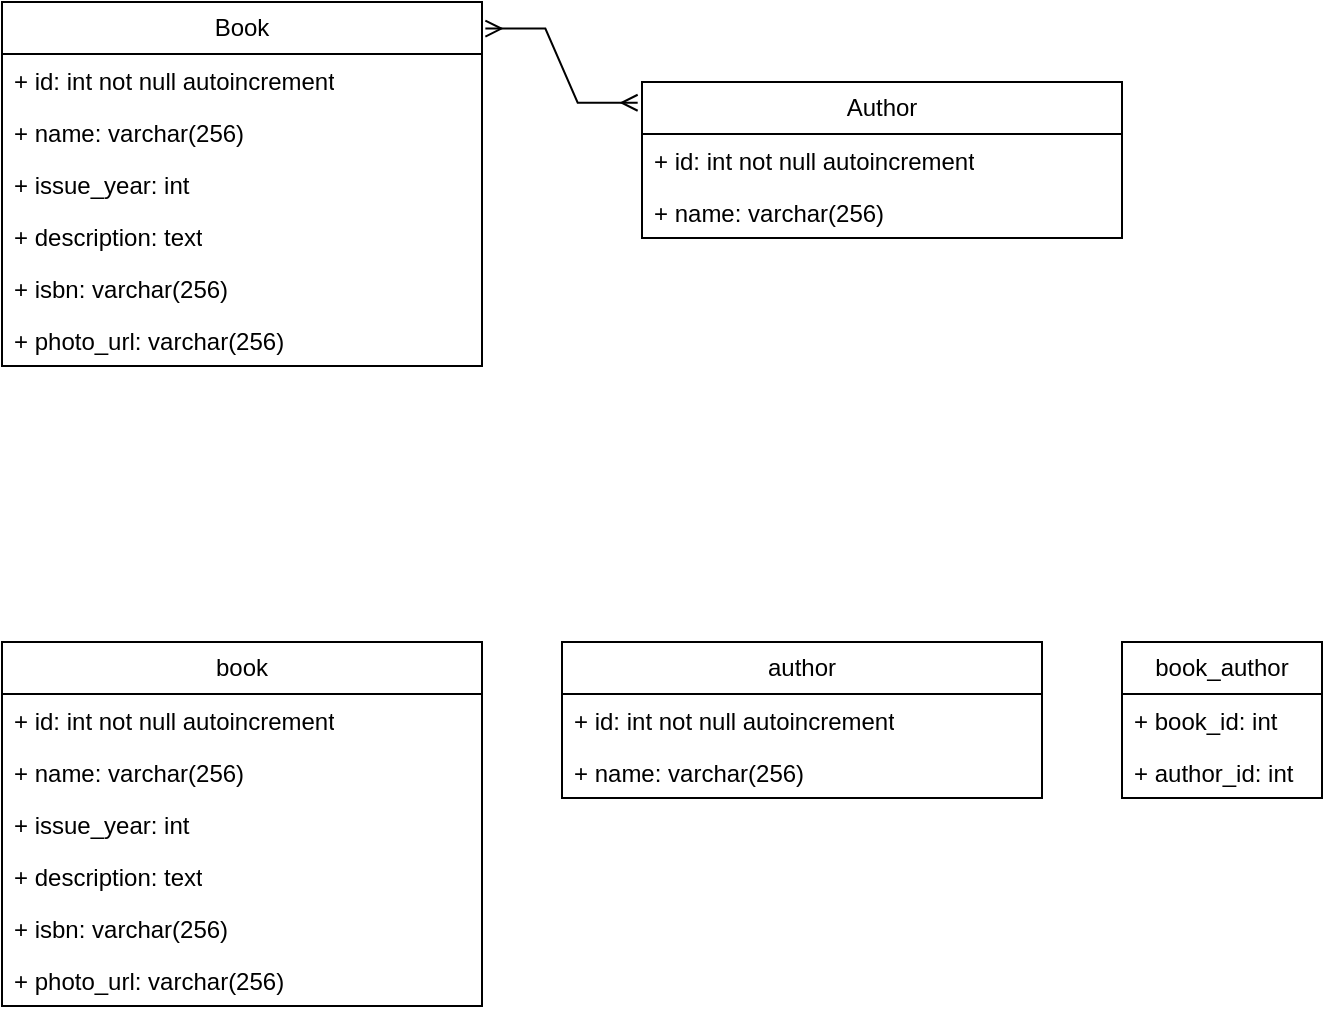 <mxfile version="28.2.0" pages="2">
  <diagram name="Страница — 1" id="yJvyznd_cEM58fulqauW">
    <mxGraphModel dx="1091" dy="728" grid="1" gridSize="10" guides="1" tooltips="1" connect="1" arrows="1" fold="1" page="0" pageScale="1" pageWidth="827" pageHeight="1169" math="0" shadow="0">
      <root>
        <mxCell id="0" />
        <mxCell id="1" parent="0" />
        <mxCell id="CcmU1BD55SaJfATR-RXL-1" value="Book" style="swimlane;fontStyle=0;childLayout=stackLayout;horizontal=1;startSize=26;fillColor=none;horizontalStack=0;resizeParent=1;resizeParentMax=0;resizeLast=0;collapsible=1;marginBottom=0;whiteSpace=wrap;html=1;" vertex="1" parent="1">
          <mxGeometry x="80" y="200" width="240" height="182" as="geometry" />
        </mxCell>
        <mxCell id="CcmU1BD55SaJfATR-RXL-2" value="+ id: int not null autoincrement" style="text;strokeColor=none;fillColor=none;align=left;verticalAlign=top;spacingLeft=4;spacingRight=4;overflow=hidden;rotatable=0;points=[[0,0.5],[1,0.5]];portConstraint=eastwest;whiteSpace=wrap;html=1;" vertex="1" parent="CcmU1BD55SaJfATR-RXL-1">
          <mxGeometry y="26" width="240" height="26" as="geometry" />
        </mxCell>
        <mxCell id="CcmU1BD55SaJfATR-RXL-3" value="+ name: varchar(256)" style="text;strokeColor=none;fillColor=none;align=left;verticalAlign=top;spacingLeft=4;spacingRight=4;overflow=hidden;rotatable=0;points=[[0,0.5],[1,0.5]];portConstraint=eastwest;whiteSpace=wrap;html=1;" vertex="1" parent="CcmU1BD55SaJfATR-RXL-1">
          <mxGeometry y="52" width="240" height="26" as="geometry" />
        </mxCell>
        <mxCell id="CcmU1BD55SaJfATR-RXL-4" value="+ issue_year: int" style="text;strokeColor=none;fillColor=none;align=left;verticalAlign=top;spacingLeft=4;spacingRight=4;overflow=hidden;rotatable=0;points=[[0,0.5],[1,0.5]];portConstraint=eastwest;whiteSpace=wrap;html=1;" vertex="1" parent="CcmU1BD55SaJfATR-RXL-1">
          <mxGeometry y="78" width="240" height="26" as="geometry" />
        </mxCell>
        <mxCell id="CcmU1BD55SaJfATR-RXL-12" value="+ description: text" style="text;strokeColor=none;fillColor=none;align=left;verticalAlign=top;spacingLeft=4;spacingRight=4;overflow=hidden;rotatable=0;points=[[0,0.5],[1,0.5]];portConstraint=eastwest;whiteSpace=wrap;html=1;" vertex="1" parent="CcmU1BD55SaJfATR-RXL-1">
          <mxGeometry y="104" width="240" height="26" as="geometry" />
        </mxCell>
        <mxCell id="CcmU1BD55SaJfATR-RXL-13" value="+ isbn: varchar(256)" style="text;strokeColor=none;fillColor=none;align=left;verticalAlign=top;spacingLeft=4;spacingRight=4;overflow=hidden;rotatable=0;points=[[0,0.5],[1,0.5]];portConstraint=eastwest;whiteSpace=wrap;html=1;" vertex="1" parent="CcmU1BD55SaJfATR-RXL-1">
          <mxGeometry y="130" width="240" height="26" as="geometry" />
        </mxCell>
        <mxCell id="CcmU1BD55SaJfATR-RXL-14" value="+ photo_url: varchar(256)" style="text;strokeColor=none;fillColor=none;align=left;verticalAlign=top;spacingLeft=4;spacingRight=4;overflow=hidden;rotatable=0;points=[[0,0.5],[1,0.5]];portConstraint=eastwest;whiteSpace=wrap;html=1;" vertex="1" parent="CcmU1BD55SaJfATR-RXL-1">
          <mxGeometry y="156" width="240" height="26" as="geometry" />
        </mxCell>
        <mxCell id="CcmU1BD55SaJfATR-RXL-16" value="Author" style="swimlane;fontStyle=0;childLayout=stackLayout;horizontal=1;startSize=26;fillColor=none;horizontalStack=0;resizeParent=1;resizeParentMax=0;resizeLast=0;collapsible=1;marginBottom=0;whiteSpace=wrap;html=1;" vertex="1" parent="1">
          <mxGeometry x="400" y="240" width="240" height="78" as="geometry" />
        </mxCell>
        <mxCell id="CcmU1BD55SaJfATR-RXL-17" value="+ id: int not null autoincrement" style="text;strokeColor=none;fillColor=none;align=left;verticalAlign=top;spacingLeft=4;spacingRight=4;overflow=hidden;rotatable=0;points=[[0,0.5],[1,0.5]];portConstraint=eastwest;whiteSpace=wrap;html=1;" vertex="1" parent="CcmU1BD55SaJfATR-RXL-16">
          <mxGeometry y="26" width="240" height="26" as="geometry" />
        </mxCell>
        <mxCell id="CcmU1BD55SaJfATR-RXL-18" value="+ name: varchar(256)" style="text;strokeColor=none;fillColor=none;align=left;verticalAlign=top;spacingLeft=4;spacingRight=4;overflow=hidden;rotatable=0;points=[[0,0.5],[1,0.5]];portConstraint=eastwest;whiteSpace=wrap;html=1;" vertex="1" parent="CcmU1BD55SaJfATR-RXL-16">
          <mxGeometry y="52" width="240" height="26" as="geometry" />
        </mxCell>
        <mxCell id="CcmU1BD55SaJfATR-RXL-27" value="" style="edgeStyle=entityRelationEdgeStyle;fontSize=12;html=1;endArrow=ERmany;startArrow=ERmany;rounded=0;exitX=1.007;exitY=0.073;exitDx=0;exitDy=0;exitPerimeter=0;entryX=-0.009;entryY=0.133;entryDx=0;entryDy=0;entryPerimeter=0;" edge="1" parent="1" source="CcmU1BD55SaJfATR-RXL-1" target="CcmU1BD55SaJfATR-RXL-16">
          <mxGeometry width="100" height="100" relative="1" as="geometry">
            <mxPoint x="690" y="490" as="sourcePoint" />
            <mxPoint x="790" y="390" as="targetPoint" />
          </mxGeometry>
        </mxCell>
        <mxCell id="CcmU1BD55SaJfATR-RXL-34" value="book" style="swimlane;fontStyle=0;childLayout=stackLayout;horizontal=1;startSize=26;fillColor=none;horizontalStack=0;resizeParent=1;resizeParentMax=0;resizeLast=0;collapsible=1;marginBottom=0;whiteSpace=wrap;html=1;" vertex="1" parent="1">
          <mxGeometry x="80" y="520" width="240" height="182" as="geometry" />
        </mxCell>
        <mxCell id="CcmU1BD55SaJfATR-RXL-35" value="+ id: int not null autoincrement" style="text;strokeColor=none;fillColor=none;align=left;verticalAlign=top;spacingLeft=4;spacingRight=4;overflow=hidden;rotatable=0;points=[[0,0.5],[1,0.5]];portConstraint=eastwest;whiteSpace=wrap;html=1;" vertex="1" parent="CcmU1BD55SaJfATR-RXL-34">
          <mxGeometry y="26" width="240" height="26" as="geometry" />
        </mxCell>
        <mxCell id="CcmU1BD55SaJfATR-RXL-36" value="+ name: varchar(256)" style="text;strokeColor=none;fillColor=none;align=left;verticalAlign=top;spacingLeft=4;spacingRight=4;overflow=hidden;rotatable=0;points=[[0,0.5],[1,0.5]];portConstraint=eastwest;whiteSpace=wrap;html=1;" vertex="1" parent="CcmU1BD55SaJfATR-RXL-34">
          <mxGeometry y="52" width="240" height="26" as="geometry" />
        </mxCell>
        <mxCell id="CcmU1BD55SaJfATR-RXL-37" value="+ issue_year: int" style="text;strokeColor=none;fillColor=none;align=left;verticalAlign=top;spacingLeft=4;spacingRight=4;overflow=hidden;rotatable=0;points=[[0,0.5],[1,0.5]];portConstraint=eastwest;whiteSpace=wrap;html=1;" vertex="1" parent="CcmU1BD55SaJfATR-RXL-34">
          <mxGeometry y="78" width="240" height="26" as="geometry" />
        </mxCell>
        <mxCell id="CcmU1BD55SaJfATR-RXL-38" value="+ description: text" style="text;strokeColor=none;fillColor=none;align=left;verticalAlign=top;spacingLeft=4;spacingRight=4;overflow=hidden;rotatable=0;points=[[0,0.5],[1,0.5]];portConstraint=eastwest;whiteSpace=wrap;html=1;" vertex="1" parent="CcmU1BD55SaJfATR-RXL-34">
          <mxGeometry y="104" width="240" height="26" as="geometry" />
        </mxCell>
        <mxCell id="CcmU1BD55SaJfATR-RXL-39" value="+ isbn: varchar(256)" style="text;strokeColor=none;fillColor=none;align=left;verticalAlign=top;spacingLeft=4;spacingRight=4;overflow=hidden;rotatable=0;points=[[0,0.5],[1,0.5]];portConstraint=eastwest;whiteSpace=wrap;html=1;" vertex="1" parent="CcmU1BD55SaJfATR-RXL-34">
          <mxGeometry y="130" width="240" height="26" as="geometry" />
        </mxCell>
        <mxCell id="CcmU1BD55SaJfATR-RXL-40" value="+ photo_url: varchar(256)" style="text;strokeColor=none;fillColor=none;align=left;verticalAlign=top;spacingLeft=4;spacingRight=4;overflow=hidden;rotatable=0;points=[[0,0.5],[1,0.5]];portConstraint=eastwest;whiteSpace=wrap;html=1;" vertex="1" parent="CcmU1BD55SaJfATR-RXL-34">
          <mxGeometry y="156" width="240" height="26" as="geometry" />
        </mxCell>
        <mxCell id="CcmU1BD55SaJfATR-RXL-41" value="author" style="swimlane;fontStyle=0;childLayout=stackLayout;horizontal=1;startSize=26;fillColor=none;horizontalStack=0;resizeParent=1;resizeParentMax=0;resizeLast=0;collapsible=1;marginBottom=0;whiteSpace=wrap;html=1;" vertex="1" parent="1">
          <mxGeometry x="360" y="520" width="240" height="78" as="geometry" />
        </mxCell>
        <mxCell id="CcmU1BD55SaJfATR-RXL-42" value="+ id: int not null autoincrement" style="text;strokeColor=none;fillColor=none;align=left;verticalAlign=top;spacingLeft=4;spacingRight=4;overflow=hidden;rotatable=0;points=[[0,0.5],[1,0.5]];portConstraint=eastwest;whiteSpace=wrap;html=1;" vertex="1" parent="CcmU1BD55SaJfATR-RXL-41">
          <mxGeometry y="26" width="240" height="26" as="geometry" />
        </mxCell>
        <mxCell id="CcmU1BD55SaJfATR-RXL-43" value="+ name: varchar(256)" style="text;strokeColor=none;fillColor=none;align=left;verticalAlign=top;spacingLeft=4;spacingRight=4;overflow=hidden;rotatable=0;points=[[0,0.5],[1,0.5]];portConstraint=eastwest;whiteSpace=wrap;html=1;" vertex="1" parent="CcmU1BD55SaJfATR-RXL-41">
          <mxGeometry y="52" width="240" height="26" as="geometry" />
        </mxCell>
        <mxCell id="CcmU1BD55SaJfATR-RXL-51" value="book_author" style="swimlane;fontStyle=0;childLayout=stackLayout;horizontal=1;startSize=26;fillColor=none;horizontalStack=0;resizeParent=1;resizeParentMax=0;resizeLast=0;collapsible=1;marginBottom=0;whiteSpace=wrap;html=1;" vertex="1" parent="1">
          <mxGeometry x="640" y="520" width="100" height="78" as="geometry" />
        </mxCell>
        <mxCell id="CcmU1BD55SaJfATR-RXL-52" value="+ book_id: int" style="text;strokeColor=none;fillColor=none;align=left;verticalAlign=top;spacingLeft=4;spacingRight=4;overflow=hidden;rotatable=0;points=[[0,0.5],[1,0.5]];portConstraint=eastwest;whiteSpace=wrap;html=1;" vertex="1" parent="CcmU1BD55SaJfATR-RXL-51">
          <mxGeometry y="26" width="100" height="26" as="geometry" />
        </mxCell>
        <mxCell id="CcmU1BD55SaJfATR-RXL-53" value="+ author_id: int" style="text;strokeColor=none;fillColor=none;align=left;verticalAlign=top;spacingLeft=4;spacingRight=4;overflow=hidden;rotatable=0;points=[[0,0.5],[1,0.5]];portConstraint=eastwest;whiteSpace=wrap;html=1;" vertex="1" parent="CcmU1BD55SaJfATR-RXL-51">
          <mxGeometry y="52" width="100" height="26" as="geometry" />
        </mxCell>
      </root>
    </mxGraphModel>
  </diagram>
  <diagram id="xBtq8RFb9kXdcOXiiocs" name="Views">
    <mxGraphModel dx="1696" dy="1528" grid="1" gridSize="10" guides="1" tooltips="1" connect="1" arrows="1" fold="1" page="0" pageScale="1" pageWidth="827" pageHeight="1169" math="0" shadow="0">
      <root>
        <mxCell id="0" />
        <mxCell id="1" parent="0" />
        <mxCell id="h4LIIisSp6ri-Q9yEeOG-2" value="" style="rounded=1;whiteSpace=wrap;html=1;arcSize=2;" vertex="1" parent="1">
          <mxGeometry x="-800" y="-440" width="470" height="380" as="geometry" />
        </mxCell>
      </root>
    </mxGraphModel>
  </diagram>
</mxfile>
